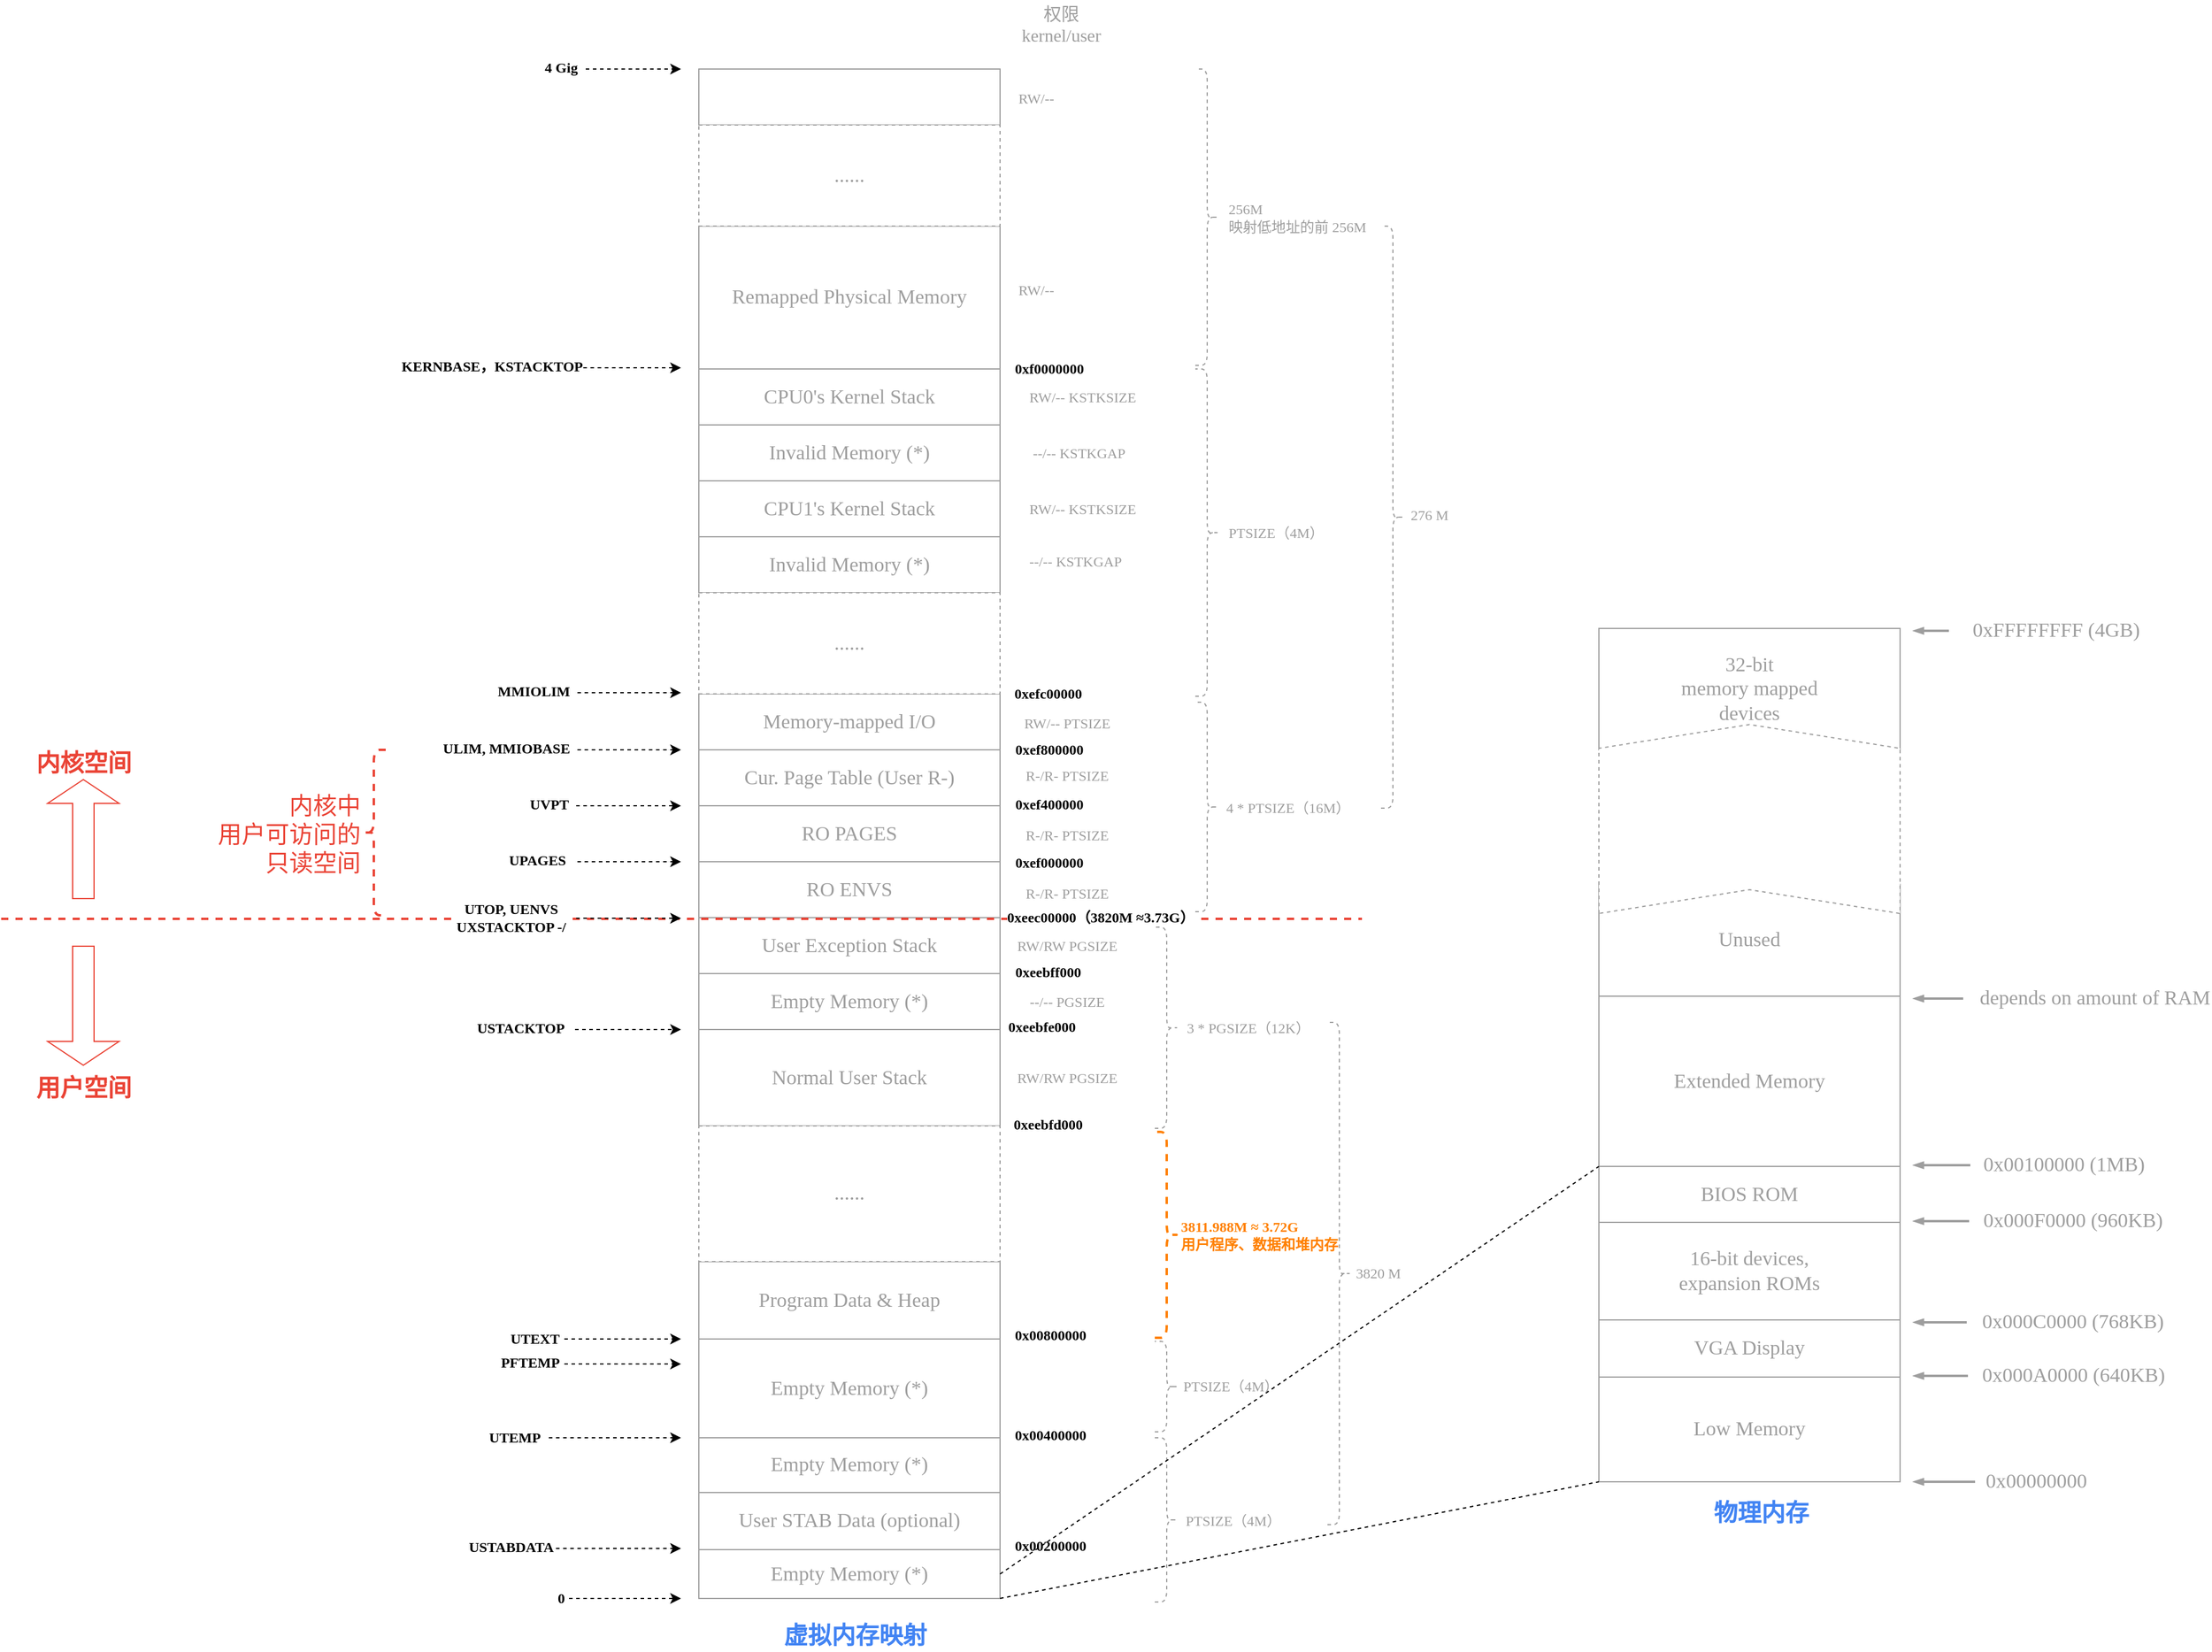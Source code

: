 <mxfile version="13.0.3" type="device"><diagram id="vlTdXIKfsdv8cI2p__5L" name="第 1 页"><mxGraphModel dx="3698" dy="1653" grid="0" gridSize="10" guides="1" tooltips="1" connect="1" arrows="1" fold="1" page="0" pageScale="1" pageWidth="827" pageHeight="1169" math="0" shadow="0"><root><mxCell id="0"/><mxCell id="1" parent="0"/><mxCell id="o6Hck9Txd-_gI3Ci7UwQ-83" value="R-/R-  PTSIZE" style="text;align=center;verticalAlign=middle;resizable=0;points=[];autosize=1;fontSize=12;fontFamily=Comic Sans MS;fontColor=#9E9E9E;html=1;" parent="1" vertex="1"><mxGeometry x="-1235" y="156.5" width="112" height="44" as="geometry"/></mxCell><mxCell id="o6Hck9Txd-_gI3Ci7UwQ-84" value="RW/RW  PGSIZE" style="text;align=center;verticalAlign=middle;resizable=0;points=[];autosize=1;fontSize=12;fontFamily=Comic Sans MS;fontColor=#9E9E9E;html=1;" parent="1" vertex="1"><mxGeometry x="-1235" y="200.5" width="112" height="44" as="geometry"/></mxCell><mxCell id="o6Hck9Txd-_gI3Ci7UwQ-22" value="RO ENVS " style="rounded=0;whiteSpace=wrap;labelBackgroundColor=none;fontSize=17;fontColor=#9E9E9E;align=center;strokeColor=#9E9E9E;fontFamily=Comic Sans MS;html=1;" parent="1" vertex="1"><mxGeometry x="-1487.99" y="152" width="253" height="47" as="geometry"/></mxCell><mxCell id="o6Hck9Txd-_gI3Ci7UwQ-18" value="User Exception Stack" style="rounded=0;whiteSpace=wrap;labelBackgroundColor=none;fontSize=17;fontColor=#9E9E9E;align=center;strokeColor=#9E9E9E;fontFamily=Comic Sans MS;html=1;" parent="1" vertex="1"><mxGeometry x="-1487.99" y="199" width="253" height="47" as="geometry"/></mxCell><mxCell id="o6Hck9Txd-_gI3Ci7UwQ-95" value="" style="line;strokeWidth=2;html=1;dashed=1;fontFamily=Comic Sans MS;fontSize=20;fontColor=#4284F3;align=left;strokeColor=#EA4335;" parent="1" vertex="1"><mxGeometry x="-2074" y="195" width="1143" height="10" as="geometry"/></mxCell><mxCell id="yn8-iJqI6zltKbaQtNo0-2" value="&lt;span style=&quot;text-align: left;&quot;&gt;Low Memory&lt;/span&gt;" style="rounded=0;whiteSpace=wrap;html=1;labelBackgroundColor=none;fontSize=17;fontColor=#9E9E9E;align=center;strokeColor=#9E9E9E;fontFamily=Comic Sans MS;" parent="1" vertex="1"><mxGeometry x="-732" y="585" width="253" height="88" as="geometry"/></mxCell><mxCell id="yn8-iJqI6zltKbaQtNo0-3" value="&lt;span style=&quot;text-align: left;&quot;&gt;VGA Display&lt;/span&gt;" style="rounded=0;whiteSpace=wrap;html=1;labelBackgroundColor=none;fontSize=17;fontColor=#9E9E9E;align=center;strokeColor=#9E9E9E;fontFamily=Comic Sans MS;" parent="1" vertex="1"><mxGeometry x="-732" y="537" width="253" height="48" as="geometry"/></mxCell><mxCell id="yn8-iJqI6zltKbaQtNo0-4" value="&lt;span style=&quot;text-align: left;&quot;&gt;16-bit devices,&lt;br&gt;&lt;/span&gt;&lt;span style=&quot;text-align: left;&quot;&gt;expansion ROMs&lt;/span&gt;&lt;span style=&quot;text-align: left;&quot;&gt;&lt;br&gt;&lt;/span&gt;" style="rounded=0;whiteSpace=wrap;html=1;labelBackgroundColor=none;fontSize=17;fontColor=#9E9E9E;align=center;strokeColor=#9E9E9E;fontFamily=Comic Sans MS;" parent="1" vertex="1"><mxGeometry x="-732" y="455" width="253" height="82" as="geometry"/></mxCell><mxCell id="yn8-iJqI6zltKbaQtNo0-5" value="&lt;span style=&quot;text-align: left;&quot;&gt;BIOS ROM&lt;/span&gt;" style="rounded=0;whiteSpace=wrap;html=1;labelBackgroundColor=none;fontSize=17;fontColor=#9E9E9E;align=center;strokeColor=#9E9E9E;fontFamily=Comic Sans MS;" parent="1" vertex="1"><mxGeometry x="-732" y="408" width="253" height="47" as="geometry"/></mxCell><mxCell id="yn8-iJqI6zltKbaQtNo0-6" value="&lt;span style=&quot;text-align: left;&quot;&gt;Extended Memory&lt;/span&gt;" style="rounded=0;whiteSpace=wrap;html=1;labelBackgroundColor=none;fontSize=17;fontColor=#9E9E9E;align=center;strokeColor=#9E9E9E;fontFamily=Comic Sans MS;" parent="1" vertex="1"><mxGeometry x="-732" y="265" width="253" height="143" as="geometry"/></mxCell><mxCell id="yn8-iJqI6zltKbaQtNo0-7" value="&lt;span style=&quot;text-align: left;&quot;&gt;Unused&lt;/span&gt;" style="rounded=0;whiteSpace=wrap;html=1;labelBackgroundColor=none;fontSize=17;fontColor=#9E9E9E;align=center;strokeColor=#9E9E9E;fontFamily=Comic Sans MS;" parent="1" vertex="1"><mxGeometry x="-732" y="171" width="253" height="94" as="geometry"/></mxCell><mxCell id="yn8-iJqI6zltKbaQtNo0-8" value="物理内存" style="text;html=1;align=center;verticalAlign=middle;resizable=0;points=[];autosize=1;fontSize=20;fontColor=#4284F3;strokeColor=none;fontFamily=Comic Sans MS;fontStyle=1" parent="1" vertex="1"><mxGeometry x="-641" y="684" width="90" height="28" as="geometry"/></mxCell><mxCell id="yn8-iJqI6zltKbaQtNo0-9" value="&lt;span style=&quot;text-align: left;&quot;&gt;32-bit&lt;br&gt;&lt;/span&gt;&lt;span style=&quot;text-align: left;&quot;&gt;memory mapped&lt;br&gt;&lt;/span&gt;&lt;span style=&quot;text-align: left;&quot;&gt;devices&lt;/span&gt;" style="rounded=0;whiteSpace=wrap;html=1;labelBackgroundColor=none;fontSize=17;fontColor=#9E9E9E;align=center;strokeColor=#9E9E9E;fontFamily=Comic Sans MS;" parent="1" vertex="1"><mxGeometry x="-732" y="-44" width="253" height="102" as="geometry"/></mxCell><mxCell id="yn8-iJqI6zltKbaQtNo0-10" value="" style="shape=step;perimeter=stepPerimeter;whiteSpace=wrap;html=1;fixedSize=1;labelBackgroundColor=none;fontSize=17;fontColor=#9E9E9E;align=center;rotation=-90;strokeColor=#9E9E9E;dashed=1;fontFamily=Comic Sans MS;" parent="1" vertex="1"><mxGeometry x="-684.87" y="-10.37" width="158.75" height="253" as="geometry"/></mxCell><mxCell id="yn8-iJqI6zltKbaQtNo0-11" value="&amp;nbsp; &amp;nbsp; &amp;nbsp; &amp;nbsp; &amp;nbsp; &amp;nbsp;&lt;span style=&quot;font-size: 17px;&quot;&gt;0x00000000&lt;/span&gt;" style="edgeStyle=orthogonalEdgeStyle;fontSize=12;html=1;endArrow=blockThin;endFill=1;rounded=0;strokeWidth=2;endSize=4;startSize=4;dashed=0;strokeColor=#9E9E9E;labelPosition=right;verticalLabelPosition=middle;align=left;verticalAlign=middle;labelBackgroundColor=none;fontColor=#9E9E9E;fontFamily=Comic Sans MS;" parent="1" edge="1"><mxGeometry width="100" relative="1" as="geometry"><mxPoint x="-416" y="673" as="sourcePoint"/><mxPoint x="-468" y="673" as="targetPoint"/></mxGeometry></mxCell><mxCell id="yn8-iJqI6zltKbaQtNo0-12" value="&amp;nbsp; &amp;nbsp; &amp;nbsp; &amp;nbsp; &amp;nbsp; &amp;nbsp;&lt;span style=&quot;font-size: 17px;&quot;&gt;0xFFFFFFFF&amp;nbsp;&lt;/span&gt;&lt;span style=&quot;font-size: 17px; box-sizing: border-box;&quot;&gt;(&lt;/span&gt;&lt;span style=&quot;font-size: 17px;&quot;&gt;4GB&lt;/span&gt;&lt;span style=&quot;font-size: 17px; box-sizing: border-box;&quot;&gt;)&lt;/span&gt;" style="edgeStyle=orthogonalEdgeStyle;fontSize=12;html=1;endArrow=blockThin;endFill=1;rounded=0;strokeWidth=2;endSize=4;startSize=4;dashed=0;strokeColor=#9E9E9E;labelPosition=right;verticalLabelPosition=middle;align=left;verticalAlign=middle;labelBackgroundColor=none;fontColor=#9E9E9E;fontFamily=Comic Sans MS;" parent="1" edge="1"><mxGeometry width="100" relative="1" as="geometry"><mxPoint x="-438" y="-42" as="sourcePoint"/><mxPoint x="-468" y="-42" as="targetPoint"/></mxGeometry></mxCell><mxCell id="yn8-iJqI6zltKbaQtNo0-13" value="&amp;nbsp; &amp;nbsp; &amp;nbsp; &amp;nbsp; &amp;nbsp; &amp;nbsp;&lt;span style=&quot;font-size: 17px;&quot;&gt;0x000A0000&amp;nbsp;&lt;/span&gt;&lt;span style=&quot;font-size: 17px; box-sizing: border-box;&quot;&gt;(&lt;/span&gt;&lt;span style=&quot;font-size: 17px;&quot;&gt;640KB&lt;/span&gt;&lt;span style=&quot;font-size: 17px; box-sizing: border-box;&quot;&gt;)&lt;/span&gt;" style="edgeStyle=orthogonalEdgeStyle;fontSize=12;html=1;endArrow=blockThin;endFill=1;rounded=0;strokeWidth=2;endSize=4;startSize=4;dashed=0;strokeColor=#9E9E9E;labelPosition=right;verticalLabelPosition=middle;align=left;verticalAlign=middle;labelBackgroundColor=none;fontColor=#9E9E9E;fontFamily=Comic Sans MS;" parent="1" edge="1"><mxGeometry width="100" relative="1" as="geometry"><mxPoint x="-422" y="584" as="sourcePoint"/><mxPoint x="-468" y="584" as="targetPoint"/></mxGeometry></mxCell><mxCell id="yn8-iJqI6zltKbaQtNo0-14" value="&amp;nbsp; &amp;nbsp; &amp;nbsp; &amp;nbsp; &amp;nbsp; &amp;nbsp;&lt;span style=&quot;font-size: 17px;&quot;&gt;depends on amount of RAM&lt;/span&gt;" style="edgeStyle=orthogonalEdgeStyle;fontSize=12;html=1;endArrow=blockThin;endFill=1;rounded=0;strokeWidth=2;endSize=4;startSize=4;dashed=0;strokeColor=#9E9E9E;labelPosition=right;verticalLabelPosition=middle;align=left;verticalAlign=middle;labelBackgroundColor=none;fontColor=#9E9E9E;fontFamily=Comic Sans MS;" parent="1" edge="1"><mxGeometry width="100" relative="1" as="geometry"><mxPoint x="-426" y="267" as="sourcePoint"/><mxPoint x="-468" y="267" as="targetPoint"/></mxGeometry></mxCell><mxCell id="yn8-iJqI6zltKbaQtNo0-15" value="&amp;nbsp; &amp;nbsp; &amp;nbsp; &amp;nbsp; &amp;nbsp; &amp;nbsp;&lt;span style=&quot;font-size: 17px;&quot;&gt;0x00100000&amp;nbsp;&lt;/span&gt;&lt;span style=&quot;font-size: 17px; box-sizing: border-box;&quot;&gt;(&lt;/span&gt;&lt;span style=&quot;font-size: 17px;&quot;&gt;1MB&lt;/span&gt;&lt;span style=&quot;font-size: 17px; box-sizing: border-box;&quot;&gt;)&lt;/span&gt;" style="edgeStyle=orthogonalEdgeStyle;fontSize=12;html=1;endArrow=blockThin;endFill=1;rounded=0;strokeWidth=2;endSize=4;startSize=4;dashed=0;strokeColor=#9E9E9E;labelPosition=right;verticalLabelPosition=middle;align=left;verticalAlign=middle;labelBackgroundColor=none;fontColor=#9E9E9E;fontFamily=Comic Sans MS;" parent="1" edge="1"><mxGeometry width="100" relative="1" as="geometry"><mxPoint x="-420" y="407" as="sourcePoint"/><mxPoint x="-468" y="407" as="targetPoint"/></mxGeometry></mxCell><mxCell id="yn8-iJqI6zltKbaQtNo0-16" value="&amp;nbsp; &amp;nbsp; &amp;nbsp; &amp;nbsp; &amp;nbsp; &amp;nbsp;&lt;span style=&quot;font-size: 17px;&quot;&gt;0x000F0000&amp;nbsp;&lt;/span&gt;&lt;span style=&quot;font-size: 17px; box-sizing: border-box;&quot;&gt;(&lt;/span&gt;&lt;span style=&quot;font-size: 17px;&quot;&gt;960KB&lt;/span&gt;&lt;span style=&quot;font-size: 17px; box-sizing: border-box;&quot;&gt;)&lt;/span&gt;" style="edgeStyle=orthogonalEdgeStyle;fontSize=12;html=1;endArrow=blockThin;endFill=1;rounded=0;strokeWidth=2;endSize=4;startSize=4;dashed=0;strokeColor=#9E9E9E;labelPosition=right;verticalLabelPosition=middle;align=left;verticalAlign=middle;labelBackgroundColor=none;fontColor=#9E9E9E;fontFamily=Comic Sans MS;" parent="1" edge="1"><mxGeometry width="100" relative="1" as="geometry"><mxPoint x="-421" y="454" as="sourcePoint"/><mxPoint x="-468" y="454" as="targetPoint"/></mxGeometry></mxCell><mxCell id="yn8-iJqI6zltKbaQtNo0-17" value="&amp;nbsp; &amp;nbsp; &amp;nbsp; &amp;nbsp; &amp;nbsp; &amp;nbsp;&lt;span style=&quot;font-size: 17px;&quot;&gt;0x000C0000&amp;nbsp;&lt;/span&gt;&lt;span style=&quot;font-size: 17px; box-sizing: border-box;&quot;&gt;(&lt;/span&gt;&lt;span style=&quot;font-size: 17px;&quot;&gt;768KB&lt;/span&gt;&lt;span style=&quot;font-size: 17px; box-sizing: border-box;&quot;&gt;)&lt;/span&gt;" style="edgeStyle=orthogonalEdgeStyle;fontSize=12;html=1;endArrow=blockThin;endFill=1;rounded=0;strokeWidth=2;endSize=4;startSize=4;dashed=0;strokeColor=#9E9E9E;labelPosition=right;verticalLabelPosition=middle;align=left;verticalAlign=middle;labelBackgroundColor=none;fontColor=#9E9E9E;fontFamily=Comic Sans MS;" parent="1" edge="1"><mxGeometry width="100" relative="1" as="geometry"><mxPoint x="-423" y="539" as="sourcePoint"/><mxPoint x="-468" y="539" as="targetPoint"/></mxGeometry></mxCell><mxCell id="o6Hck9Txd-_gI3Ci7UwQ-1" value="Empty Memory (*)" style="rounded=0;whiteSpace=wrap;labelBackgroundColor=none;fontSize=17;fontColor=#9E9E9E;align=center;strokeColor=#9E9E9E;fontFamily=Comic Sans MS;html=1;" parent="1" vertex="1"><mxGeometry x="-1488" y="730" width="253" height="41" as="geometry"/></mxCell><mxCell id="o6Hck9Txd-_gI3Ci7UwQ-2" value="User STAB Data (optional) " style="rounded=0;whiteSpace=wrap;labelBackgroundColor=none;fontSize=17;fontColor=#9E9E9E;align=center;strokeColor=#9E9E9E;fontFamily=Comic Sans MS;html=1;" parent="1" vertex="1"><mxGeometry x="-1488" y="682" width="253" height="48" as="geometry"/></mxCell><mxCell id="o6Hck9Txd-_gI3Ci7UwQ-3" value="Empty Memory (*) " style="rounded=0;whiteSpace=wrap;labelBackgroundColor=none;fontSize=17;fontColor=#9E9E9E;align=center;strokeColor=#9E9E9E;fontFamily=Comic Sans MS;html=1;" parent="1" vertex="1"><mxGeometry x="-1488" y="635" width="253" height="47" as="geometry"/></mxCell><mxCell id="o6Hck9Txd-_gI3Ci7UwQ-4" value="Empty Memory (*) " style="rounded=0;whiteSpace=wrap;labelBackgroundColor=none;fontSize=17;fontColor=#9E9E9E;align=center;strokeColor=#9E9E9E;fontFamily=Comic Sans MS;html=1;" parent="1" vertex="1"><mxGeometry x="-1488" y="553" width="253" height="83" as="geometry"/></mxCell><mxCell id="o6Hck9Txd-_gI3Ci7UwQ-5" value="Program Data &amp;amp; Heap" style="rounded=0;whiteSpace=wrap;labelBackgroundColor=none;fontSize=17;fontColor=#9E9E9E;align=center;strokeColor=#9E9E9E;fontFamily=Comic Sans MS;html=1;" parent="1" vertex="1"><mxGeometry x="-1488" y="488" width="253" height="65" as="geometry"/></mxCell><mxCell id="o6Hck9Txd-_gI3Ci7UwQ-8" value="Normal User Stack" style="rounded=0;whiteSpace=wrap;labelBackgroundColor=none;fontSize=17;fontColor=#9E9E9E;align=center;strokeColor=#9E9E9E;fontFamily=Comic Sans MS;html=1;" parent="1" vertex="1"><mxGeometry x="-1488" y="293" width="253" height="81" as="geometry"/></mxCell><mxCell id="o6Hck9Txd-_gI3Ci7UwQ-17" value="Empty Memory (*) " style="rounded=0;whiteSpace=wrap;labelBackgroundColor=none;fontSize=17;fontColor=#9E9E9E;align=center;strokeColor=#9E9E9E;fontFamily=Comic Sans MS;html=1;" parent="1" vertex="1"><mxGeometry x="-1488" y="246" width="253" height="47" as="geometry"/></mxCell><mxCell id="o6Hck9Txd-_gI3Ci7UwQ-19" value="Memory-mapped I/O" style="rounded=0;whiteSpace=wrap;labelBackgroundColor=none;fontSize=17;fontColor=#9E9E9E;align=center;strokeColor=#9E9E9E;fontFamily=Comic Sans MS;html=1;" parent="1" vertex="1"><mxGeometry x="-1488" y="11" width="253" height="47" as="geometry"/></mxCell><mxCell id="o6Hck9Txd-_gI3Ci7UwQ-20" value="Cur. Page Table (User R-)" style="rounded=0;whiteSpace=wrap;labelBackgroundColor=none;fontSize=17;fontColor=#9E9E9E;align=center;strokeColor=#9E9E9E;fontFamily=Comic Sans MS;html=1;" parent="1" vertex="1"><mxGeometry x="-1488" y="58" width="253" height="47" as="geometry"/></mxCell><mxCell id="o6Hck9Txd-_gI3Ci7UwQ-21" value="RO PAGES" style="rounded=0;whiteSpace=wrap;labelBackgroundColor=none;fontSize=17;fontColor=#9E9E9E;align=center;strokeColor=#9E9E9E;fontFamily=Comic Sans MS;html=1;" parent="1" vertex="1"><mxGeometry x="-1487.99" y="105" width="253" height="47" as="geometry"/></mxCell><mxCell id="o6Hck9Txd-_gI3Ci7UwQ-24" value="......" style="rounded=0;whiteSpace=wrap;labelBackgroundColor=none;fontSize=17;fontColor=#9E9E9E;align=center;strokeColor=#9E9E9E;fontFamily=Comic Sans MS;dashed=1;html=1;" parent="1" vertex="1"><mxGeometry x="-1488" y="374" width="253" height="114" as="geometry"/></mxCell><mxCell id="o6Hck9Txd-_gI3Ci7UwQ-26" value="Invalid Memory (*) " style="rounded=0;whiteSpace=wrap;labelBackgroundColor=none;fontSize=17;fontColor=#9E9E9E;align=center;strokeColor=#9E9E9E;fontFamily=Comic Sans MS;html=1;" parent="1" vertex="1"><mxGeometry x="-1487.99" y="-121" width="253" height="47" as="geometry"/></mxCell><mxCell id="o6Hck9Txd-_gI3Ci7UwQ-25" value="......" style="rounded=0;whiteSpace=wrap;labelBackgroundColor=none;fontSize=17;fontColor=#9E9E9E;align=center;strokeColor=#9E9E9E;fontFamily=Comic Sans MS;dashed=1;html=1;" parent="1" vertex="1"><mxGeometry x="-1487.99" y="-74" width="253" height="85" as="geometry"/></mxCell><mxCell id="o6Hck9Txd-_gI3Ci7UwQ-27" value="CPU0&amp;#39;s Kernel Stack" style="rounded=0;whiteSpace=wrap;labelBackgroundColor=none;fontSize=17;fontColor=#9E9E9E;align=center;strokeColor=#9E9E9E;fontFamily=Comic Sans MS;html=1;" parent="1" vertex="1"><mxGeometry x="-1487.99" y="-262" width="253" height="47" as="geometry"/></mxCell><mxCell id="o6Hck9Txd-_gI3Ci7UwQ-28" value="Invalid Memory (*)  " style="rounded=0;whiteSpace=wrap;labelBackgroundColor=none;fontSize=17;fontColor=#9E9E9E;align=center;strokeColor=#9E9E9E;fontFamily=Comic Sans MS;html=1;" parent="1" vertex="1"><mxGeometry x="-1487.99" y="-215" width="253" height="47" as="geometry"/></mxCell><mxCell id="o6Hck9Txd-_gI3Ci7UwQ-29" value="CPU1's Kernel Stack" style="rounded=0;whiteSpace=wrap;labelBackgroundColor=none;fontSize=17;fontColor=#9E9E9E;align=center;strokeColor=#9E9E9E;fontFamily=Comic Sans MS;html=1;" parent="1" vertex="1"><mxGeometry x="-1488" y="-168" width="253" height="47" as="geometry"/></mxCell><mxCell id="o6Hck9Txd-_gI3Ci7UwQ-30" value="Remapped Physical Memory" style="rounded=0;whiteSpace=wrap;labelBackgroundColor=none;fontSize=17;fontColor=#9E9E9E;align=center;strokeColor=#9E9E9E;fontFamily=Comic Sans MS;html=1;" parent="1" vertex="1"><mxGeometry x="-1488" y="-382" width="253" height="120" as="geometry"/></mxCell><mxCell id="o6Hck9Txd-_gI3Ci7UwQ-32" value="" style="rounded=0;whiteSpace=wrap;labelBackgroundColor=none;fontSize=17;fontColor=#9E9E9E;align=center;strokeColor=#9E9E9E;fontFamily=Comic Sans MS;html=1;" parent="1" vertex="1"><mxGeometry x="-1488" y="-514" width="253" height="47" as="geometry"/></mxCell><mxCell id="o6Hck9Txd-_gI3Ci7UwQ-31" value="......" style="rounded=0;whiteSpace=wrap;labelBackgroundColor=none;fontSize=17;fontColor=#9E9E9E;align=center;strokeColor=#9E9E9E;fontFamily=Comic Sans MS;dashed=1;html=1;" parent="1" vertex="1"><mxGeometry x="-1487.99" y="-467" width="253" height="85" as="geometry"/></mxCell><mxCell id="o6Hck9Txd-_gI3Ci7UwQ-33" value="" style="endArrow=classic;html=1;dashed=1;fontFamily=Comic Sans MS;fontSize=12;fontStyle=1" parent="1" edge="1"><mxGeometry width="50" height="50" relative="1" as="geometry"><mxPoint x="-1583" y="-514" as="sourcePoint"/><mxPoint x="-1503" y="-514" as="targetPoint"/></mxGeometry></mxCell><mxCell id="o6Hck9Txd-_gI3Ci7UwQ-34" value="4 Gig" style="edgeLabel;html=1;align=center;verticalAlign=middle;resizable=0;points=[];fontFamily=Comic Sans MS;fontSize=12;fontStyle=1" parent="o6Hck9Txd-_gI3Ci7UwQ-33" vertex="1" connectable="0"><mxGeometry x="0.3" y="1" relative="1" as="geometry"><mxPoint x="-73" as="offset"/></mxGeometry></mxCell><mxCell id="o6Hck9Txd-_gI3Ci7UwQ-35" value="" style="endArrow=classic;html=1;dashed=1;fontFamily=Comic Sans MS;fontSize=12;fontStyle=1" parent="1" edge="1"><mxGeometry width="50" height="50" relative="1" as="geometry"><mxPoint x="-1585" y="-263" as="sourcePoint"/><mxPoint x="-1503" y="-263" as="targetPoint"/></mxGeometry></mxCell><mxCell id="o6Hck9Txd-_gI3Ci7UwQ-36" value="KERNBASE，KSTACKTOP" style="edgeLabel;align=center;verticalAlign=middle;resizable=0;points=[];html=1;fontFamily=Comic Sans MS;fontSize=12;fontStyle=1" parent="o6Hck9Txd-_gI3Ci7UwQ-35" vertex="1" connectable="0"><mxGeometry x="0.3" y="1" relative="1" as="geometry"><mxPoint x="-131" as="offset"/></mxGeometry></mxCell><mxCell id="o6Hck9Txd-_gI3Ci7UwQ-37" value="" style="endArrow=classic;html=1;dashed=1;fontFamily=Comic Sans MS;fontSize=12;fontStyle=1" parent="1" edge="1"><mxGeometry width="50" height="50" relative="1" as="geometry"><mxPoint x="-1590" y="10" as="sourcePoint"/><mxPoint x="-1503" y="10" as="targetPoint"/></mxGeometry></mxCell><mxCell id="o6Hck9Txd-_gI3Ci7UwQ-38" value="MMIOLIM" style="edgeLabel;align=center;verticalAlign=middle;resizable=0;points=[];html=1;fontFamily=Comic Sans MS;fontSize=12;fontStyle=1" parent="o6Hck9Txd-_gI3Ci7UwQ-37" vertex="1" connectable="0"><mxGeometry x="0.3" y="1" relative="1" as="geometry"><mxPoint x="-94" as="offset"/></mxGeometry></mxCell><mxCell id="o6Hck9Txd-_gI3Ci7UwQ-39" value="" style="endArrow=classic;html=1;dashed=1;fontFamily=Comic Sans MS;fontSize=12;fontStyle=1" parent="1" edge="1"><mxGeometry width="50" height="50" relative="1" as="geometry"><mxPoint x="-1590" y="58" as="sourcePoint"/><mxPoint x="-1503" y="58" as="targetPoint"/></mxGeometry></mxCell><mxCell id="o6Hck9Txd-_gI3Ci7UwQ-40" value="ULIM, MMIOBASE" style="edgeLabel;align=center;verticalAlign=middle;resizable=0;points=[];html=1;fontFamily=Comic Sans MS;fontSize=12;fontStyle=1" parent="o6Hck9Txd-_gI3Ci7UwQ-39" vertex="1" connectable="0"><mxGeometry x="0.3" y="1" relative="1" as="geometry"><mxPoint x="-117" as="offset"/></mxGeometry></mxCell><mxCell id="o6Hck9Txd-_gI3Ci7UwQ-41" value="" style="endArrow=classic;html=1;dashed=1;fontFamily=Comic Sans MS;fontSize=12;fontStyle=1" parent="1" edge="1"><mxGeometry width="50" height="50" relative="1" as="geometry"><mxPoint x="-1591" y="105" as="sourcePoint"/><mxPoint x="-1503" y="105" as="targetPoint"/></mxGeometry></mxCell><mxCell id="o6Hck9Txd-_gI3Ci7UwQ-42" value="UVPT" style="edgeLabel;align=center;verticalAlign=middle;resizable=0;points=[];html=1;fontFamily=Comic Sans MS;fontSize=12;fontStyle=1" parent="o6Hck9Txd-_gI3Ci7UwQ-41" vertex="1" connectable="0"><mxGeometry x="0.3" y="1" relative="1" as="geometry"><mxPoint x="-80" as="offset"/></mxGeometry></mxCell><mxCell id="o6Hck9Txd-_gI3Ci7UwQ-43" value="" style="endArrow=classic;html=1;dashed=1;fontFamily=Comic Sans MS;fontSize=12;fontStyle=1" parent="1" edge="1"><mxGeometry width="50" height="50" relative="1" as="geometry"><mxPoint x="-1590" y="152" as="sourcePoint"/><mxPoint x="-1503" y="152" as="targetPoint"/></mxGeometry></mxCell><mxCell id="o6Hck9Txd-_gI3Ci7UwQ-44" value="UPAGES" style="edgeLabel;align=center;verticalAlign=middle;resizable=0;points=[];html=1;fontFamily=Comic Sans MS;fontSize=12;fontStyle=1" parent="o6Hck9Txd-_gI3Ci7UwQ-43" vertex="1" connectable="0"><mxGeometry x="0.3" y="1" relative="1" as="geometry"><mxPoint x="-91" as="offset"/></mxGeometry></mxCell><mxCell id="o6Hck9Txd-_gI3Ci7UwQ-45" value="" style="endArrow=classic;dashed=1;html=1;fontFamily=Comic Sans MS;fontSize=12;fontStyle=1" parent="1" edge="1"><mxGeometry width="50" height="50" relative="1" as="geometry"><mxPoint x="-1591" y="199.5" as="sourcePoint"/><mxPoint x="-1503" y="199.5" as="targetPoint"/></mxGeometry></mxCell><mxCell id="o6Hck9Txd-_gI3Ci7UwQ-46" value="UTOP, UENVS&lt;br style=&quot;font-size: 12px;&quot;&gt;UXSTACKTOP -/" style="edgeLabel;align=center;verticalAlign=middle;resizable=0;points=[];html=1;fontFamily=Comic Sans MS;fontSize=12;fontStyle=1" parent="o6Hck9Txd-_gI3Ci7UwQ-45" vertex="1" connectable="0"><mxGeometry x="0.3" y="1" relative="1" as="geometry"><mxPoint x="-112" as="offset"/></mxGeometry></mxCell><mxCell id="o6Hck9Txd-_gI3Ci7UwQ-47" value="" style="endArrow=classic;dashed=1;html=1;fontFamily=Comic Sans MS;fontSize=12;fontStyle=1" parent="1" edge="1"><mxGeometry width="50" height="50" relative="1" as="geometry"><mxPoint x="-1592" y="293" as="sourcePoint"/><mxPoint x="-1503" y="293" as="targetPoint"/></mxGeometry></mxCell><mxCell id="o6Hck9Txd-_gI3Ci7UwQ-48" value="USTACKTOP" style="edgeLabel;align=center;verticalAlign=middle;resizable=0;points=[];html=1;fontFamily=Comic Sans MS;fontSize=12;fontStyle=1" parent="o6Hck9Txd-_gI3Ci7UwQ-47" vertex="1" connectable="0"><mxGeometry x="0.3" y="1" relative="1" as="geometry"><mxPoint x="-104" as="offset"/></mxGeometry></mxCell><mxCell id="o6Hck9Txd-_gI3Ci7UwQ-49" value="" style="endArrow=classic;dashed=1;html=1;fontFamily=Comic Sans MS;fontSize=12;fontStyle=1" parent="1" edge="1"><mxGeometry width="50" height="50" relative="1" as="geometry"><mxPoint x="-1601" y="574" as="sourcePoint"/><mxPoint x="-1503" y="574" as="targetPoint"/></mxGeometry></mxCell><mxCell id="o6Hck9Txd-_gI3Ci7UwQ-50" value="PFTEMP" style="edgeLabel;align=center;verticalAlign=middle;resizable=0;points=[];html=1;fontFamily=Comic Sans MS;fontSize=12;fontStyle=1" parent="o6Hck9Txd-_gI3Ci7UwQ-49" vertex="1" connectable="0"><mxGeometry x="0.3" y="1" relative="1" as="geometry"><mxPoint x="-93" as="offset"/></mxGeometry></mxCell><mxCell id="o6Hck9Txd-_gI3Ci7UwQ-51" value="" style="endArrow=classic;dashed=1;html=1;fontFamily=Comic Sans MS;fontSize=12;fontStyle=1" parent="1" edge="1"><mxGeometry width="50" height="50" relative="1" as="geometry"><mxPoint x="-1601" y="553" as="sourcePoint"/><mxPoint x="-1503" y="553" as="targetPoint"/></mxGeometry></mxCell><mxCell id="o6Hck9Txd-_gI3Ci7UwQ-52" value="UTEXT" style="edgeLabel;align=center;verticalAlign=middle;resizable=0;points=[];html=1;fontFamily=Comic Sans MS;fontSize=12;fontStyle=1" parent="o6Hck9Txd-_gI3Ci7UwQ-51" vertex="1" connectable="0"><mxGeometry x="0.3" y="1" relative="1" as="geometry"><mxPoint x="-89" y="1" as="offset"/></mxGeometry></mxCell><mxCell id="o6Hck9Txd-_gI3Ci7UwQ-53" value="" style="endArrow=classic;dashed=1;html=1;fontFamily=Comic Sans MS;fontSize=12;fontStyle=1" parent="1" edge="1"><mxGeometry width="50" height="50" relative="1" as="geometry"><mxPoint x="-1614" y="636" as="sourcePoint"/><mxPoint x="-1503" y="636" as="targetPoint"/></mxGeometry></mxCell><mxCell id="o6Hck9Txd-_gI3Ci7UwQ-54" value="UTEMP" style="edgeLabel;align=center;verticalAlign=middle;resizable=0;points=[];html=1;fontFamily=Comic Sans MS;fontSize=12;fontStyle=1" parent="o6Hck9Txd-_gI3Ci7UwQ-53" vertex="1" connectable="0"><mxGeometry x="0.3" y="1" relative="1" as="geometry"><mxPoint x="-101" y="1" as="offset"/></mxGeometry></mxCell><mxCell id="o6Hck9Txd-_gI3Ci7UwQ-55" value="" style="endArrow=classic;dashed=1;html=1;fontFamily=Comic Sans MS;fontSize=12;fontStyle=1" parent="1" edge="1"><mxGeometry width="50" height="50" relative="1" as="geometry"><mxPoint x="-1608" y="729" as="sourcePoint"/><mxPoint x="-1503" y="729" as="targetPoint"/></mxGeometry></mxCell><mxCell id="o6Hck9Txd-_gI3Ci7UwQ-56" value="USTABDATA" style="edgeLabel;align=center;verticalAlign=middle;resizable=0;points=[];html=1;fontFamily=Comic Sans MS;fontSize=12;fontStyle=1" parent="o6Hck9Txd-_gI3Ci7UwQ-55" vertex="1" connectable="0"><mxGeometry x="0.3" y="1" relative="1" as="geometry"><mxPoint x="-107" as="offset"/></mxGeometry></mxCell><mxCell id="o6Hck9Txd-_gI3Ci7UwQ-57" value="" style="endArrow=classic;dashed=1;html=1;fontFamily=Comic Sans MS;fontSize=12;fontStyle=1" parent="1" edge="1"><mxGeometry width="50" height="50" relative="1" as="geometry"><mxPoint x="-1603" y="771" as="sourcePoint"/><mxPoint x="-1503" y="771" as="targetPoint"/></mxGeometry></mxCell><mxCell id="o6Hck9Txd-_gI3Ci7UwQ-58" value="0" style="edgeLabel;align=center;verticalAlign=middle;resizable=0;points=[];html=1;fontFamily=Comic Sans MS;fontSize=12;fontStyle=1" parent="o6Hck9Txd-_gI3Ci7UwQ-57" vertex="1" connectable="0"><mxGeometry x="0.3" y="1" relative="1" as="geometry"><mxPoint x="-66" y="1" as="offset"/></mxGeometry></mxCell><mxCell id="o6Hck9Txd-_gI3Ci7UwQ-61" value="0x00200000" style="text;align=center;verticalAlign=middle;resizable=0;points=[];autosize=1;fontSize=12;fontFamily=Comic Sans MS;html=1;fontStyle=1" parent="1" vertex="1"><mxGeometry x="-1234.99" y="718" width="83" height="18" as="geometry"/></mxCell><mxCell id="o6Hck9Txd-_gI3Ci7UwQ-62" value="0x00400000" style="text;align=center;verticalAlign=middle;resizable=0;points=[];autosize=1;fontSize=12;fontFamily=Comic Sans MS;html=1;fontStyle=1" parent="1" vertex="1"><mxGeometry x="-1234.99" y="625" width="83" height="18" as="geometry"/></mxCell><mxCell id="o6Hck9Txd-_gI3Ci7UwQ-63" value="0xf0000000" style="text;align=center;verticalAlign=middle;resizable=0;points=[];autosize=1;fontSize=12;fontFamily=Comic Sans MS;html=1;fontStyle=1" parent="1" vertex="1"><mxGeometry x="-1234.99" y="-271" width="82" height="18" as="geometry"/></mxCell><mxCell id="o6Hck9Txd-_gI3Ci7UwQ-64" value="0xefc00000" style="text;align=center;verticalAlign=middle;resizable=0;points=[];autosize=1;fontSize=12;fontFamily=Comic Sans MS;html=1;fontStyle=1" parent="1" vertex="1"><mxGeometry x="-1234.99" y="2" width="80" height="18" as="geometry"/></mxCell><mxCell id="o6Hck9Txd-_gI3Ci7UwQ-65" value="0xef800000" style="text;align=center;verticalAlign=middle;resizable=0;points=[];autosize=1;fontSize=12;fontFamily=Comic Sans MS;html=1;fontStyle=1" parent="1" vertex="1"><mxGeometry x="-1234.99" y="49" width="81" height="18" as="geometry"/></mxCell><mxCell id="o6Hck9Txd-_gI3Ci7UwQ-66" value="0xef400000" style="text;align=center;verticalAlign=middle;resizable=0;points=[];autosize=1;fontSize=12;fontFamily=Comic Sans MS;html=1;fontStyle=1" parent="1" vertex="1"><mxGeometry x="-1234.99" y="95" width="81" height="18" as="geometry"/></mxCell><mxCell id="o6Hck9Txd-_gI3Ci7UwQ-67" value="0xef000000" style="text;align=center;verticalAlign=middle;resizable=0;points=[];autosize=1;fontSize=12;fontFamily=Comic Sans MS;html=1;fontStyle=1" parent="1" vertex="1"><mxGeometry x="-1234.99" y="144" width="81" height="18" as="geometry"/></mxCell><mxCell id="o6Hck9Txd-_gI3Ci7UwQ-68" value="0xeec00000（3820M ≈3.73G）" style="text;align=left;verticalAlign=middle;resizable=0;points=[];autosize=1;fontSize=12;fontFamily=Comic Sans MS;html=1;fontStyle=1;labelBackgroundColor=#ffffff;" parent="1" vertex="1"><mxGeometry x="-1230.99" y="190" width="192" height="18" as="geometry"/></mxCell><mxCell id="o6Hck9Txd-_gI3Ci7UwQ-69" value="0xeebff000" style="text;align=center;verticalAlign=middle;resizable=0;points=[];autosize=1;fontSize=12;fontFamily=Comic Sans MS;html=1;fontStyle=1" parent="1" vertex="1"><mxGeometry x="-1234.99" y="236" width="79" height="18" as="geometry"/></mxCell><mxCell id="o6Hck9Txd-_gI3Ci7UwQ-70" value="0xeebfe000" style="text;align=left;verticalAlign=middle;resizable=0;points=[];autosize=1;fontSize=12;fontFamily=Comic Sans MS;html=1;fontStyle=1" parent="1" vertex="1"><mxGeometry x="-1229.99" y="282" width="80" height="18" as="geometry"/></mxCell><mxCell id="o6Hck9Txd-_gI3Ci7UwQ-71" value="0xeebfd000" style="text;align=center;verticalAlign=middle;resizable=0;points=[];autosize=1;fontSize=12;fontFamily=Comic Sans MS;html=1;fontStyle=1" parent="1" vertex="1"><mxGeometry x="-1234.99" y="364" width="80" height="18" as="geometry"/></mxCell><mxCell id="o6Hck9Txd-_gI3Ci7UwQ-72" value="0x00800000" style="text;align=center;verticalAlign=middle;resizable=0;points=[];autosize=1;fontSize=12;fontFamily=Comic Sans MS;html=1;fontStyle=1" parent="1" vertex="1"><mxGeometry x="-1234.99" y="541" width="83" height="18" as="geometry"/></mxCell><mxCell id="o6Hck9Txd-_gI3Ci7UwQ-75" value="" style="shape=curlyBracket;whiteSpace=wrap;html=1;rounded=1;dashed=1;fontFamily=Comic Sans MS;fontSize=12;rotation=-180;strokeColor=#9E9E9E;" parent="1" vertex="1"><mxGeometry x="-1105" y="636" width="20" height="138" as="geometry"/></mxCell><mxCell id="o6Hck9Txd-_gI3Ci7UwQ-78" value="RW/RW  PGSIZE" style="text;align=center;verticalAlign=middle;resizable=0;points=[];autosize=1;fontSize=12;fontFamily=Comic Sans MS;fontColor=#9E9E9E;html=1;" parent="1" vertex="1"><mxGeometry x="-1235" y="311.5" width="112" height="44" as="geometry"/></mxCell><mxCell id="o6Hck9Txd-_gI3Ci7UwQ-79" value="--/--  PGSIZE" style="text;align=center;verticalAlign=middle;resizable=0;points=[];autosize=1;fontSize=12;fontFamily=Comic Sans MS;fontColor=#9E9E9E;html=1;" parent="1" vertex="1"><mxGeometry x="-1235.0" y="247.5" width="112" height="44" as="geometry"/></mxCell><mxCell id="o6Hck9Txd-_gI3Ci7UwQ-80" value="RW/--  PTSIZE" style="text;align=center;verticalAlign=middle;resizable=0;points=[];autosize=1;fontSize=12;fontFamily=Comic Sans MS;fontColor=#9E9E9E;html=1;" parent="1" vertex="1"><mxGeometry x="-1235.0" y="14" width="112" height="44" as="geometry"/></mxCell><mxCell id="o6Hck9Txd-_gI3Ci7UwQ-81" value="R-/R-  PTSIZE" style="text;align=center;verticalAlign=middle;resizable=0;points=[];autosize=1;fontSize=12;fontFamily=Comic Sans MS;fontColor=#9E9E9E;html=1;" parent="1" vertex="1"><mxGeometry x="-1235.0" y="58" width="112" height="44" as="geometry"/></mxCell><mxCell id="o6Hck9Txd-_gI3Ci7UwQ-82" value="R-/R-  PTSIZE" style="text;align=center;verticalAlign=middle;resizable=0;points=[];autosize=1;fontSize=12;fontFamily=Comic Sans MS;fontColor=#9E9E9E;html=1;" parent="1" vertex="1"><mxGeometry x="-1235" y="108" width="112" height="44" as="geometry"/></mxCell><mxCell id="o6Hck9Txd-_gI3Ci7UwQ-85" value="--/--  KSTKGAP" style="text;align=center;verticalAlign=middle;resizable=0;points=[];autosize=1;fontSize=12;fontFamily=Comic Sans MS;fontColor=#9E9E9E;html=1;" parent="1" vertex="1"><mxGeometry x="-1231.99" y="-122.5" width="120" height="44" as="geometry"/></mxCell><mxCell id="o6Hck9Txd-_gI3Ci7UwQ-86" value="RW/--  KSTKSIZE" style="text;align=center;verticalAlign=middle;resizable=0;points=[];autosize=1;fontSize=12;fontFamily=Comic Sans MS;fontColor=#9E9E9E;html=1;" parent="1" vertex="1"><mxGeometry x="-1229.99" y="-260.5" width="128" height="44" as="geometry"/></mxCell><mxCell id="o6Hck9Txd-_gI3Ci7UwQ-87" value="--/--  KSTKGAP " style="text;align=center;verticalAlign=middle;resizable=0;points=[];autosize=1;fontSize=12;fontFamily=Comic Sans MS;fontColor=#9E9E9E;html=1;" parent="1" vertex="1"><mxGeometry x="-1232.99" y="-213.5" width="128" height="44" as="geometry"/></mxCell><mxCell id="o6Hck9Txd-_gI3Ci7UwQ-88" value="RW/--  KSTKSIZE" style="text;align=center;verticalAlign=middle;resizable=0;points=[];autosize=1;fontSize=12;fontFamily=Comic Sans MS;fontColor=#9E9E9E;html=1;" parent="1" vertex="1"><mxGeometry x="-1229.99" y="-166.5" width="128" height="44" as="geometry"/></mxCell><mxCell id="o6Hck9Txd-_gI3Ci7UwQ-89" value="RW/--" style="text;align=center;verticalAlign=middle;resizable=0;points=[];autosize=1;fontSize=12;fontFamily=Comic Sans MS;fontColor=#9E9E9E;html=1;" parent="1" vertex="1"><mxGeometry x="-1229.99" y="-350" width="49" height="44" as="geometry"/></mxCell><mxCell id="o6Hck9Txd-_gI3Ci7UwQ-90" value="RW/--" style="text;align=center;verticalAlign=middle;resizable=0;points=[];autosize=1;fontSize=12;fontFamily=Comic Sans MS;fontColor=#9E9E9E;html=1;" parent="1" vertex="1"><mxGeometry x="-1229.99" y="-511" width="49" height="44" as="geometry"/></mxCell><mxCell id="o6Hck9Txd-_gI3Ci7UwQ-91" value="" style="shape=curlyBracket;whiteSpace=wrap;html=1;rounded=1;dashed=1;fontFamily=Comic Sans MS;fontSize=12;rotation=-180;strokeColor=#9E9E9E;" parent="1" vertex="1"><mxGeometry x="-1071" y="-262" width="20" height="275" as="geometry"/></mxCell><mxCell id="o6Hck9Txd-_gI3Ci7UwQ-92" value="PTSIZE（4M）" style="text;html=1;align=left;verticalAlign=middle;resizable=0;points=[];autosize=1;fontSize=12;fontFamily=Comic Sans MS;fontColor=#9E9E9E;" parent="1" vertex="1"><mxGeometry x="-1045" y="-133.5" width="97" height="18" as="geometry"/></mxCell><mxCell id="o6Hck9Txd-_gI3Ci7UwQ-93" value="虚拟内存映射" style="text;html=1;align=center;verticalAlign=middle;resizable=0;points=[];autosize=1;fontSize=20;fontFamily=Comic Sans MS;fontColor=#4284F3;fontStyle=1" parent="1" vertex="1"><mxGeometry x="-1422" y="787" width="130" height="28" as="geometry"/></mxCell><mxCell id="o6Hck9Txd-_gI3Ci7UwQ-94" value="权限&lt;br style=&quot;font-size: 15px;&quot;&gt;kernel/user" style="text;html=1;align=center;verticalAlign=middle;resizable=0;points=[];autosize=1;fontSize=15;fontFamily=Comic Sans MS;fontColor=#9E9E9E;" parent="1" vertex="1"><mxGeometry x="-1229.99" y="-572" width="92" height="40" as="geometry"/></mxCell><mxCell id="o6Hck9Txd-_gI3Ci7UwQ-96" value="内核空间" style="shape=singleArrow;direction=north;html=1;strokeColor=#EA4335;fontFamily=Comic Sans MS;fontSize=20;fontColor=#EA4335;align=center;verticalAlign=bottom;horizontal=1;labelPosition=center;verticalLabelPosition=top;fontStyle=1" parent="1" vertex="1"><mxGeometry x="-2035" y="83" width="60" height="100" as="geometry"/></mxCell><mxCell id="o6Hck9Txd-_gI3Ci7UwQ-97" value="用户空间" style="shape=singleArrow;direction=south;html=1;strokeColor=#EA4335;fontFamily=Comic Sans MS;fontSize=20;fontColor=#EA4335;align=center;labelPosition=center;verticalLabelPosition=bottom;verticalAlign=top;fontStyle=1" parent="1" vertex="1"><mxGeometry x="-2035" y="223" width="60" height="100" as="geometry"/></mxCell><mxCell id="o6Hck9Txd-_gI3Ci7UwQ-103" value="内核中&lt;br&gt;用户可访问的&lt;br&gt;只读空间" style="shape=curlyBracket;rounded=1;dashed=1;strokeColor=#EA4335;fontFamily=Comic Sans MS;fontSize=20;fontColor=#EA4335;align=right;labelPosition=left;verticalLabelPosition=middle;verticalAlign=middle;horizontal=1;html=1;strokeWidth=2;" parent="1" vertex="1"><mxGeometry x="-1771" y="58" width="20" height="139" as="geometry"/></mxCell><mxCell id="o6Hck9Txd-_gI3Ci7UwQ-104" value="" style="endArrow=none;html=1;fontFamily=Comic Sans MS;fontSize=20;fontColor=#EA4335;entryX=0;entryY=0;entryDx=0;entryDy=0;exitX=1;exitY=0.5;exitDx=0;exitDy=0;dashed=1;" parent="1" source="o6Hck9Txd-_gI3Ci7UwQ-1" target="yn8-iJqI6zltKbaQtNo0-5" edge="1"><mxGeometry width="50" height="50" relative="1" as="geometry"><mxPoint x="-811" y="610" as="sourcePoint"/><mxPoint x="-761" y="560" as="targetPoint"/></mxGeometry></mxCell><mxCell id="o6Hck9Txd-_gI3Ci7UwQ-105" value="" style="endArrow=none;html=1;fontFamily=Comic Sans MS;fontSize=20;fontColor=#EA4335;entryX=0;entryY=1;entryDx=0;entryDy=0;exitX=1;exitY=1;exitDx=0;exitDy=0;dashed=1;" parent="1" source="o6Hck9Txd-_gI3Ci7UwQ-1" target="yn8-iJqI6zltKbaQtNo0-2" edge="1"><mxGeometry width="50" height="50" relative="1" as="geometry"><mxPoint x="-1225" y="760.5" as="sourcePoint"/><mxPoint x="-510.0" y="368" as="targetPoint"/></mxGeometry></mxCell><mxCell id="o6Hck9Txd-_gI3Ci7UwQ-106" value="" style="shape=curlyBracket;whiteSpace=wrap;html=1;rounded=1;dashed=1;fontFamily=Comic Sans MS;fontSize=12;rotation=-180;strokeColor=#9E9E9E;" parent="1" vertex="1"><mxGeometry x="-1071" y="-514" width="20" height="249" as="geometry"/></mxCell><mxCell id="o6Hck9Txd-_gI3Ci7UwQ-107" value="256M&lt;br&gt;映射低地址的前 256M" style="text;html=1;align=left;verticalAlign=middle;resizable=0;points=[];autosize=1;fontSize=12;fontFamily=Comic Sans MS;fontColor=#9E9E9E;" parent="1" vertex="1"><mxGeometry x="-1045" y="-405.5" width="130" height="32" as="geometry"/></mxCell><mxCell id="o6Hck9Txd-_gI3Ci7UwQ-108" value="" style="shape=curlyBracket;whiteSpace=wrap;html=1;rounded=1;dashed=1;fontFamily=Comic Sans MS;fontSize=12;rotation=-180;strokeColor=#9E9E9E;" parent="1" vertex="1"><mxGeometry x="-1071" y="18" width="20" height="176" as="geometry"/></mxCell><mxCell id="o6Hck9Txd-_gI3Ci7UwQ-109" value="4 * PTSIZE（16M）" style="text;html=1;align=left;verticalAlign=middle;resizable=0;points=[];autosize=1;fontSize=12;fontFamily=Comic Sans MS;fontColor=#9E9E9E;" parent="1" vertex="1"><mxGeometry x="-1047" y="97.5" width="123" height="18" as="geometry"/></mxCell><mxCell id="o6Hck9Txd-_gI3Ci7UwQ-110" value="PTSIZE（4M）" style="text;html=1;align=left;verticalAlign=middle;resizable=0;points=[];autosize=1;fontSize=12;fontFamily=Comic Sans MS;fontColor=#9E9E9E;" parent="1" vertex="1"><mxGeometry x="-1081" y="697" width="97" height="18" as="geometry"/></mxCell><mxCell id="o6Hck9Txd-_gI3Ci7UwQ-111" value="" style="shape=curlyBracket;whiteSpace=wrap;html=1;rounded=1;dashed=1;fontFamily=Comic Sans MS;fontSize=12;rotation=-180;strokeColor=#9E9E9E;" parent="1" vertex="1"><mxGeometry x="-1105" y="555" width="20" height="76" as="geometry"/></mxCell><mxCell id="o6Hck9Txd-_gI3Ci7UwQ-112" value="PTSIZE（4M）" style="text;html=1;align=left;verticalAlign=middle;resizable=0;points=[];autosize=1;fontSize=12;fontFamily=Comic Sans MS;fontColor=#9E9E9E;" parent="1" vertex="1"><mxGeometry x="-1083" y="584" width="97" height="18" as="geometry"/></mxCell><mxCell id="o6Hck9Txd-_gI3Ci7UwQ-113" value="" style="shape=curlyBracket;whiteSpace=wrap;html=1;rounded=1;dashed=1;fontFamily=Comic Sans MS;fontSize=12;rotation=-180;strokeColor=#9E9E9E;" parent="1" vertex="1"><mxGeometry x="-1105" y="207" width="20" height="169" as="geometry"/></mxCell><mxCell id="o6Hck9Txd-_gI3Ci7UwQ-114" value="3 * PGSIZE（12K）" style="text;html=1;align=left;verticalAlign=middle;resizable=0;points=[];autosize=1;fontSize=12;fontFamily=Comic Sans MS;fontColor=#9E9E9E;" parent="1" vertex="1"><mxGeometry x="-1080" y="282.5" width="120" height="18" as="geometry"/></mxCell><mxCell id="o6Hck9Txd-_gI3Ci7UwQ-115" value="" style="shape=curlyBracket;whiteSpace=wrap;html=1;rounded=1;dashed=1;fontFamily=Comic Sans MS;fontSize=12;rotation=-180;strokeColor=#FF8000;strokeWidth=2;" parent="1" vertex="1"><mxGeometry x="-1105" y="379" width="20" height="173" as="geometry"/></mxCell><mxCell id="o6Hck9Txd-_gI3Ci7UwQ-116" value="&lt;font color=&quot;#ff8000&quot;&gt;3811.988M ≈ 3.72G&lt;br&gt;用户程序、数据和堆内存&lt;br&gt;&lt;/font&gt;" style="text;html=1;align=left;verticalAlign=middle;resizable=0;points=[];autosize=1;fontSize=12;fontFamily=Comic Sans MS;fontColor=#00FF00;fontStyle=1" parent="1" vertex="1"><mxGeometry x="-1085" y="449.5" width="142" height="32" as="geometry"/></mxCell><mxCell id="o6Hck9Txd-_gI3Ci7UwQ-117" value="" style="shape=curlyBracket;whiteSpace=wrap;html=1;rounded=1;dashed=1;fontFamily=Comic Sans MS;fontSize=12;rotation=-180;strokeColor=#9E9E9E;" parent="1" vertex="1"><mxGeometry x="-915" y="-382" width="20" height="489" as="geometry"/></mxCell><mxCell id="o6Hck9Txd-_gI3Ci7UwQ-118" value="276 M" style="text;html=1;align=left;verticalAlign=middle;resizable=0;points=[];autosize=1;fontSize=12;fontFamily=Comic Sans MS;fontColor=#9E9E9E;" parent="1" vertex="1"><mxGeometry x="-892" y="-148.5" width="46" height="18" as="geometry"/></mxCell><mxCell id="o6Hck9Txd-_gI3Ci7UwQ-119" value="" style="shape=curlyBracket;whiteSpace=wrap;html=1;rounded=1;dashed=1;fontFamily=Comic Sans MS;fontSize=12;rotation=-180;strokeColor=#9E9E9E;" parent="1" vertex="1"><mxGeometry x="-960" y="287" width="20" height="422" as="geometry"/></mxCell><mxCell id="o6Hck9Txd-_gI3Ci7UwQ-120" value="3820 M" style="text;html=1;align=left;verticalAlign=middle;resizable=0;points=[];autosize=1;fontSize=12;fontFamily=Comic Sans MS;fontColor=#9E9E9E;" parent="1" vertex="1"><mxGeometry x="-938" y="489" width="53" height="18" as="geometry"/></mxCell></root></mxGraphModel></diagram></mxfile>